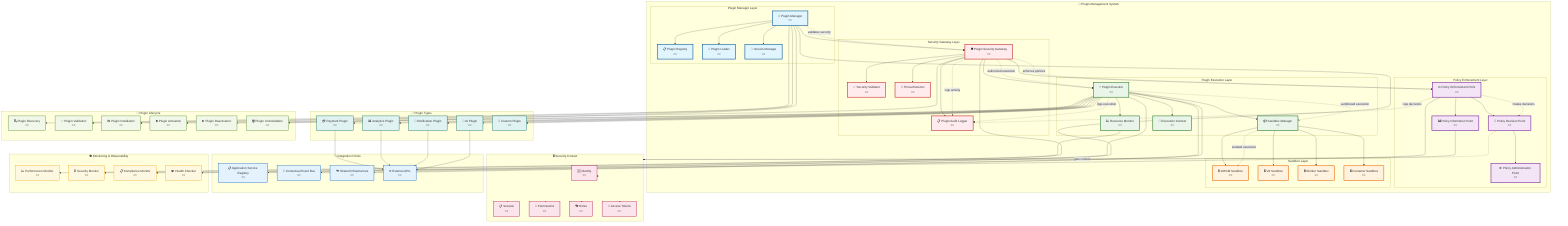 graph TB
    %% ===== PLUGIN MANAGEMENT SYSTEM =====
    subgraph PluginSystem ["🔌 Plugin Management System"]
        
        %% ===== PLUGIN MANAGER LAYER =====
        subgraph PluginManagerLayer ["Plugin Manager Layer"]
            PluginManager["🔌 Plugin Manager<br/><<Manager>>"]
            PluginRegistry["📋 Plugin Registry<br/><<Registry>>"]
            PluginLoader["📂 Plugin Loader<br/><<Loader>>"]
            VersionManager["🔄 Version Manager<br/><<VersionControl>>"]
        end
        
        %% ===== SECURITY GATEWAY LAYER =====
        subgraph SecurityGatewayLayer ["Security Gateway Layer"]
            PluginSecurityGateway["🛡️ Plugin Security Gateway<br/><<SecurityGateway>>"]
            SecurityValidator["✅ Security Validator<br/><<Validator>>"]
            PluginAuditLogger["📋 Plugin Audit Logger<br/><<AuditLogger>>"]
            ThreatDetector["🚨 Threat Detector<br/><<ThreatDetection>>"]
        end
        
        %% ===== POLICY ENFORCEMENT LAYER =====
        subgraph PolicyLayer ["Policy Enforcement Layer"]
            PolicyEnforcementPoint["⚖️ Policy Enforcement Point<br/><<PEP>>"]
            PolicyDecisionPoint["🎯 Policy Decision Point<br/><<PDP>>"]
            PolicyInformationPoint["📊 Policy Information Point<br/><<PIP>>"]
            PolicyAdministrationPoint["⚙️ Policy Administration Point<br/><<PAP>>"]
        end
        
        %% ===== PLUGIN EXECUTION LAYER =====
        subgraph ExecutionLayer ["Plugin Execution Layer"]
            PluginExecutor["⚡ Plugin Executor<br/><<Executor>>"]
            SandboxManager["📦 Sandbox Manager<br/><<SandboxManager>>"]
            ResourceMonitor["📈 Resource Monitor<br/><<Monitor>>"]
            ExecutionContext["🎯 Execution Context<br/><<Context>>"]
        end
        
        %% ===== SANDBOX IMPLEMENTATIONS =====
        subgraph SandboxLayer ["Sandbox Layer"]
            WasmSandbox["🔒 WASM Sandbox<br/><<Isolation>>"]
            V8Sandbox["🔒 V8 Sandbox<br/><<Isolation>>"]
            WorkerSandbox["🔒 Worker Sandbox<br/><<Isolation>>"]
            ContainerSandbox["🔒 Container Sandbox<br/><<Isolation>>"]
        end
    end
    
    %% ===== PLUGIN TYPES =====
    subgraph PluginTypes ["🔌 Plugin Types"]
        PaymentPlugin["💳 Payment Plugin<br/><<BusinessPlugin>>"]
        AnalyticsPlugin["📊 Analytics Plugin<br/><<BusinessPlugin>>"]
        NotificationPlugin["🔔 Notification Plugin<br/><<BusinessPlugin>>"]
        AIPlugin["🤖 AI Plugin<br/><<BusinessPlugin>>"]
        CustomPlugin["🎨 Custom Plugin<br/><<BusinessPlugin>>"]
    end
    
    %% ===== SECURITY CONTEXT =====
    subgraph SecurityContext ["🔒 Security Context"]
        Identity["🆔 Identity<br/><<Identity>>"]
        Session["📋 Session<br/><<Session>>"]
        Permissions["🔑 Permissions<br/><<Permissions>>"]
        Roles["🎭 Roles<br/><<Roles>>"]
        AccessTokens["🎫 Access Tokens<br/><<Tokens>>"]
    end
    
    %% ===== INTEGRATION POINTS =====
    subgraph IntegrationPoints ["🔗 Integration Points"]
        ApplicationServiceRegistry["📋 Application Service Registry<br/><<Registry>>"]
        ContextualEventBus["📨 Contextual Event Bus<br/><<EventBus>>"]
        SharedInfrastructure["🏗️ Shared Infrastructure<br/><<Infrastructure>>"]
        ExternalAPIs["🌐 External APIs<br/><<External>>"]
    end
    
    %% ===== PLUGIN LIFECYCLE =====
    subgraph PluginLifecycle ["🔄 Plugin Lifecycle"]
        PluginDiscovery["🔍 Plugin Discovery<br/><<Discovery>>"]
        PluginValidation["✅ Plugin Validation<br/><<Validation>>"]
        PluginInstallation["📥 Plugin Installation<br/><<Installation>>"]
        PluginActivation["▶️ Plugin Activation<br/><<Activation>>"]
        PluginDeactivation["⏸️ Plugin Deactivation<br/><<Deactivation>>"]
        PluginUninstallation["🗑️ Plugin Uninstallation<br/><<Uninstallation>>"]
    end
    
    %% ===== MONITORING & OBSERVABILITY =====
    subgraph MonitoringLayer ["👁️ Monitoring & Observability"]
        PerformanceMonitor["📈 Performance Monitor<br/><<Monitor>>"]
        SecurityMonitor["🔒 Security Monitor<br/><<Monitor>>"]
        ComplianceMonitor["📋 Compliance Monitor<br/><<Monitor>>"]
        HealthChecker["❤️ Health Checker<br/><<Health>>"]
    end
    
    %% ===== PLUGIN MANAGER RELATIONSHIPS =====
    PluginManager --> PluginRegistry
    PluginManager --> PluginLoader
    PluginManager --> VersionManager
    PluginManager --> PluginSecurityGateway
    
    %% ===== SECURITY GATEWAY RELATIONSHIPS =====
    PluginSecurityGateway --> SecurityValidator
    PluginSecurityGateway --> PluginAuditLogger
    PluginSecurityGateway --> ThreatDetector
    PluginSecurityGateway --> PolicyEnforcementPoint
    
    %% ===== POLICY ENFORCEMENT RELATIONSHIPS =====
    PolicyEnforcementPoint --> PolicyDecisionPoint
    PolicyEnforcementPoint --> PolicyInformationPoint
    PolicyDecisionPoint --> PolicyAdministrationPoint
    PolicyInformationPoint --> SecurityContext
    
    %% ===== EXECUTION LAYER RELATIONSHIPS =====
    PluginSecurityGateway --> PluginExecutor
    PluginExecutor --> SandboxManager
    PluginExecutor --> ResourceMonitor
    PluginExecutor --> ExecutionContext
    
    %% ===== SANDBOX RELATIONSHIPS =====
    SandboxManager --> WasmSandbox
    SandboxManager --> V8Sandbox
    SandboxManager --> WorkerSandbox
    SandboxManager --> ContainerSandbox
    
    %% ===== PLUGIN TYPE RELATIONSHIPS =====
    PluginExecutor --> PaymentPlugin
    PluginExecutor --> AnalyticsPlugin
    PluginExecutor --> NotificationPlugin
    PluginExecutor --> AIPlugin
    PluginExecutor --> CustomPlugin
    
    %% ===== SECURITY CONTEXT RELATIONSHIPS =====
    SecurityContext --> Identity
    SecurityContext --> Session
    SecurityContext --> Permissions
    SecurityContext --> Roles
    SecurityContext --> AccessTokens
    
    %% ===== INTEGRATION RELATIONSHIPS =====
    PluginManager --> ApplicationServiceRegistry
    PluginExecutor --> ContextualEventBus
    PluginExecutor --> SharedInfrastructure
    PaymentPlugin --> ExternalAPIs
    AnalyticsPlugin --> ExternalAPIs
    NotificationPlugin --> ExternalAPIs
    AIPlugin --> ExternalAPIs
    
    %% ===== LIFECYCLE RELATIONSHIPS =====
    PluginManager --> PluginDiscovery
    PluginSecurityGateway --> PluginValidation
    PluginManager --> PluginInstallation
    PluginExecutor --> PluginActivation
    PluginExecutor --> PluginDeactivation
    PluginManager --> PluginUninstallation
    
    %% ===== MONITORING RELATIONSHIPS =====
    ResourceMonitor --> PerformanceMonitor
    PluginSecurityGateway --> SecurityMonitor
    PolicyEnforcementPoint --> ComplianceMonitor
    PluginExecutor --> HealthChecker
    
    %% ===== SECURITY FLOW =====
    PluginManager -.->|validates security| PluginSecurityGateway
    PluginSecurityGateway -.->|enforces policies| PolicyEnforcementPoint
    PolicyEnforcementPoint -.->|makes decisions| PolicyDecisionPoint
    PolicyDecisionPoint -.->|gets context| SecurityContext
    
    %% ===== EXECUTION FLOW =====
    PluginSecurityGateway -.->|authorized execution| PluginExecutor
    PluginExecutor -.->|sandboxed execution| SandboxManager
    SandboxManager -.->|isolated execution| WasmSandbox
    
    %% ===== AUDIT FLOW =====
    PluginSecurityGateway -.->|logs activity| PluginAuditLogger
    PolicyEnforcementPoint -.->|logs decisions| PluginAuditLogger
    PluginExecutor -.->|logs execution| PluginAuditLogger
    
    %% ===== STYLING =====
    classDef manager fill:#e1f5fe,stroke:#01579b,stroke-width:3px
    classDef security fill:#ffebee,stroke:#c62828,stroke-width:3px
    classDef policy fill:#f3e5f5,stroke:#7b1fa2,stroke-width:3px
    classDef execution fill:#e8f5e8,stroke:#2e7d32,stroke-width:3px
    classDef sandbox fill:#fff3e0,stroke:#ef6c00,stroke-width:3px
    classDef plugin fill:#e0f2f1,stroke:#00695c,stroke-width:2px
    classDef context fill:#fce4ec,stroke:#ad1457,stroke-width:2px
    classDef integration fill:#e3f2fd,stroke:#1565c0,stroke-width:2px
    classDef lifecycle fill:#f1f8e9,stroke:#558b2f,stroke-width:2px
    classDef monitoring fill:#fff8e1,stroke:#f9a825,stroke-width:2px
    
    class PluginManager,PluginRegistry,PluginLoader,VersionManager manager
    class PluginSecurityGateway,SecurityValidator,PluginAuditLogger,ThreatDetector security
    class PolicyEnforcementPoint,PolicyDecisionPoint,PolicyInformationPoint,PolicyAdministrationPoint policy
    class PluginExecutor,SandboxManager,ResourceMonitor,ExecutionContext execution
    class WasmSandbox,V8Sandbox,WorkerSandbox,ContainerSandbox sandbox
    class PaymentPlugin,AnalyticsPlugin,NotificationPlugin,AIPlugin,CustomPlugin plugin
    class Identity,Session,Permissions,Roles,AccessTokens context
    class ApplicationServiceRegistry,ContextualEventBus,SharedInfrastructure,ExternalAPIs integration
    class PluginDiscovery,PluginValidation,PluginInstallation,PluginActivation,PluginDeactivation,PluginUninstallation lifecycle
    class PerformanceMonitor,SecurityMonitor,ComplianceMonitor,HealthChecker monitoring